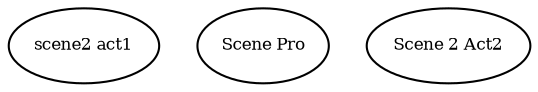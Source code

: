 digraph RGL__DirectedAdjacencyGraph {
    "scene2 act1" [
        fontsize = 8,
        label = "scene2 act1"
    ]

    "Scene Pro" [
        fontsize = 8,
        label = "Scene Pro"
    ]

    "Scene 2 Act2" [
        fontsize = 8,
        label = "Scene 2 Act2"
    ]
}
